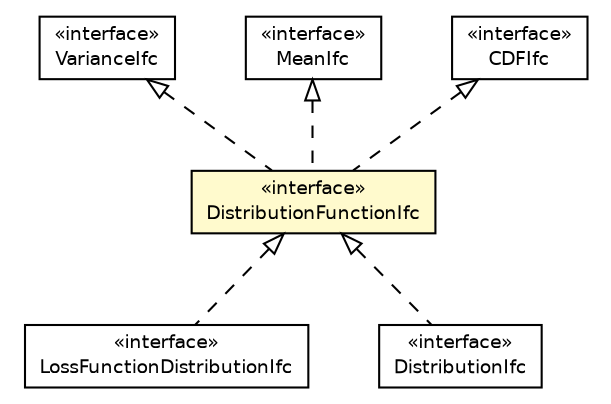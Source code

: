 #!/usr/local/bin/dot
#
# Class diagram 
# Generated by UMLGraph version 5.4 (http://www.umlgraph.org/)
#

digraph G {
	edge [fontname="Helvetica",fontsize=10,labelfontname="Helvetica",labelfontsize=10];
	node [fontname="Helvetica",fontsize=10,shape=plaintext];
	nodesep=0.25;
	ranksep=0.5;
	// jsl.utilities.random.distributions.VarianceIfc
	c71686 [label=<<table title="jsl.utilities.random.distributions.VarianceIfc" border="0" cellborder="1" cellspacing="0" cellpadding="2" port="p" href="./VarianceIfc.html">
		<tr><td><table border="0" cellspacing="0" cellpadding="1">
<tr><td align="center" balign="center"> &#171;interface&#187; </td></tr>
<tr><td align="center" balign="center"> VarianceIfc </td></tr>
		</table></td></tr>
		</table>>, URL="./VarianceIfc.html", fontname="Helvetica", fontcolor="black", fontsize=9.0];
	// jsl.utilities.random.distributions.MeanIfc
	c71703 [label=<<table title="jsl.utilities.random.distributions.MeanIfc" border="0" cellborder="1" cellspacing="0" cellpadding="2" port="p" href="./MeanIfc.html">
		<tr><td><table border="0" cellspacing="0" cellpadding="1">
<tr><td align="center" balign="center"> &#171;interface&#187; </td></tr>
<tr><td align="center" balign="center"> MeanIfc </td></tr>
		</table></td></tr>
		</table>>, URL="./MeanIfc.html", fontname="Helvetica", fontcolor="black", fontsize=9.0];
	// jsl.utilities.random.distributions.LossFunctionDistributionIfc
	c71704 [label=<<table title="jsl.utilities.random.distributions.LossFunctionDistributionIfc" border="0" cellborder="1" cellspacing="0" cellpadding="2" port="p" href="./LossFunctionDistributionIfc.html">
		<tr><td><table border="0" cellspacing="0" cellpadding="1">
<tr><td align="center" balign="center"> &#171;interface&#187; </td></tr>
<tr><td align="center" balign="center"> LossFunctionDistributionIfc </td></tr>
		</table></td></tr>
		</table>>, URL="./LossFunctionDistributionIfc.html", fontname="Helvetica", fontcolor="black", fontsize=9.0];
	// jsl.utilities.random.distributions.DistributionIfc
	c71715 [label=<<table title="jsl.utilities.random.distributions.DistributionIfc" border="0" cellborder="1" cellspacing="0" cellpadding="2" port="p" href="./DistributionIfc.html">
		<tr><td><table border="0" cellspacing="0" cellpadding="1">
<tr><td align="center" balign="center"> &#171;interface&#187; </td></tr>
<tr><td align="center" balign="center"> DistributionIfc </td></tr>
		</table></td></tr>
		</table>>, URL="./DistributionIfc.html", fontname="Helvetica", fontcolor="black", fontsize=9.0];
	// jsl.utilities.random.distributions.DistributionFunctionIfc
	c71716 [label=<<table title="jsl.utilities.random.distributions.DistributionFunctionIfc" border="0" cellborder="1" cellspacing="0" cellpadding="2" port="p" bgcolor="lemonChiffon" href="./DistributionFunctionIfc.html">
		<tr><td><table border="0" cellspacing="0" cellpadding="1">
<tr><td align="center" balign="center"> &#171;interface&#187; </td></tr>
<tr><td align="center" balign="center"> DistributionFunctionIfc </td></tr>
		</table></td></tr>
		</table>>, URL="./DistributionFunctionIfc.html", fontname="Helvetica", fontcolor="black", fontsize=9.0];
	// jsl.utilities.random.distributions.CDFIfc
	c71723 [label=<<table title="jsl.utilities.random.distributions.CDFIfc" border="0" cellborder="1" cellspacing="0" cellpadding="2" port="p" href="./CDFIfc.html">
		<tr><td><table border="0" cellspacing="0" cellpadding="1">
<tr><td align="center" balign="center"> &#171;interface&#187; </td></tr>
<tr><td align="center" balign="center"> CDFIfc </td></tr>
		</table></td></tr>
		</table>>, URL="./CDFIfc.html", fontname="Helvetica", fontcolor="black", fontsize=9.0];
	//jsl.utilities.random.distributions.LossFunctionDistributionIfc implements jsl.utilities.random.distributions.DistributionFunctionIfc
	c71716:p -> c71704:p [dir=back,arrowtail=empty,style=dashed];
	//jsl.utilities.random.distributions.DistributionIfc implements jsl.utilities.random.distributions.DistributionFunctionIfc
	c71716:p -> c71715:p [dir=back,arrowtail=empty,style=dashed];
	//jsl.utilities.random.distributions.DistributionFunctionIfc implements jsl.utilities.random.distributions.CDFIfc
	c71723:p -> c71716:p [dir=back,arrowtail=empty,style=dashed];
	//jsl.utilities.random.distributions.DistributionFunctionIfc implements jsl.utilities.random.distributions.MeanIfc
	c71703:p -> c71716:p [dir=back,arrowtail=empty,style=dashed];
	//jsl.utilities.random.distributions.DistributionFunctionIfc implements jsl.utilities.random.distributions.VarianceIfc
	c71686:p -> c71716:p [dir=back,arrowtail=empty,style=dashed];
}

